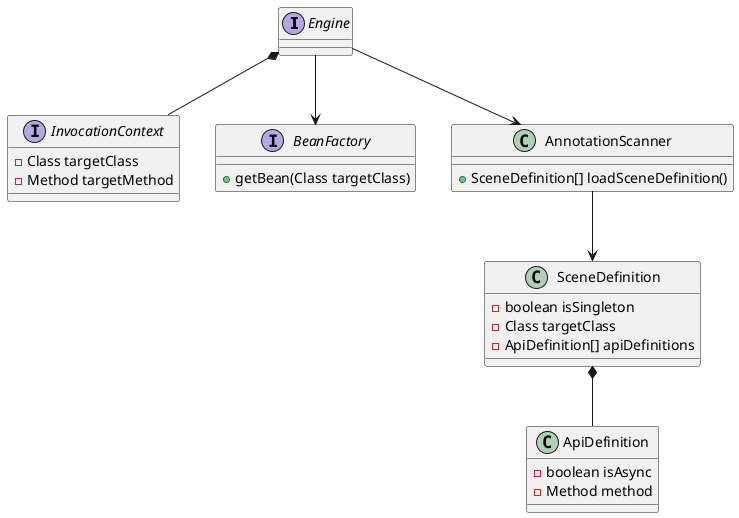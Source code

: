 @startuml

interface Engine

interface InvocationContext {
	-Class targetClass
	-Method targetMethod
}

interface BeanFactory {
	+getBean(Class targetClass)
}

class SceneDefinition {
	-boolean isSingleton
	-Class targetClass
	-ApiDefinition[] apiDefinitions
}

class ApiDefinition {
	-boolean isAsync
	-Method method
}

class AnnotationScanner {
	+SceneDefinition[] loadSceneDefinition()
}

AnnotationScanner --> SceneDefinition
SceneDefinition *-- ApiDefinition
Engine *-- InvocationContext
Engine --> BeanFactory
Engine --> AnnotationScanner
@enduml